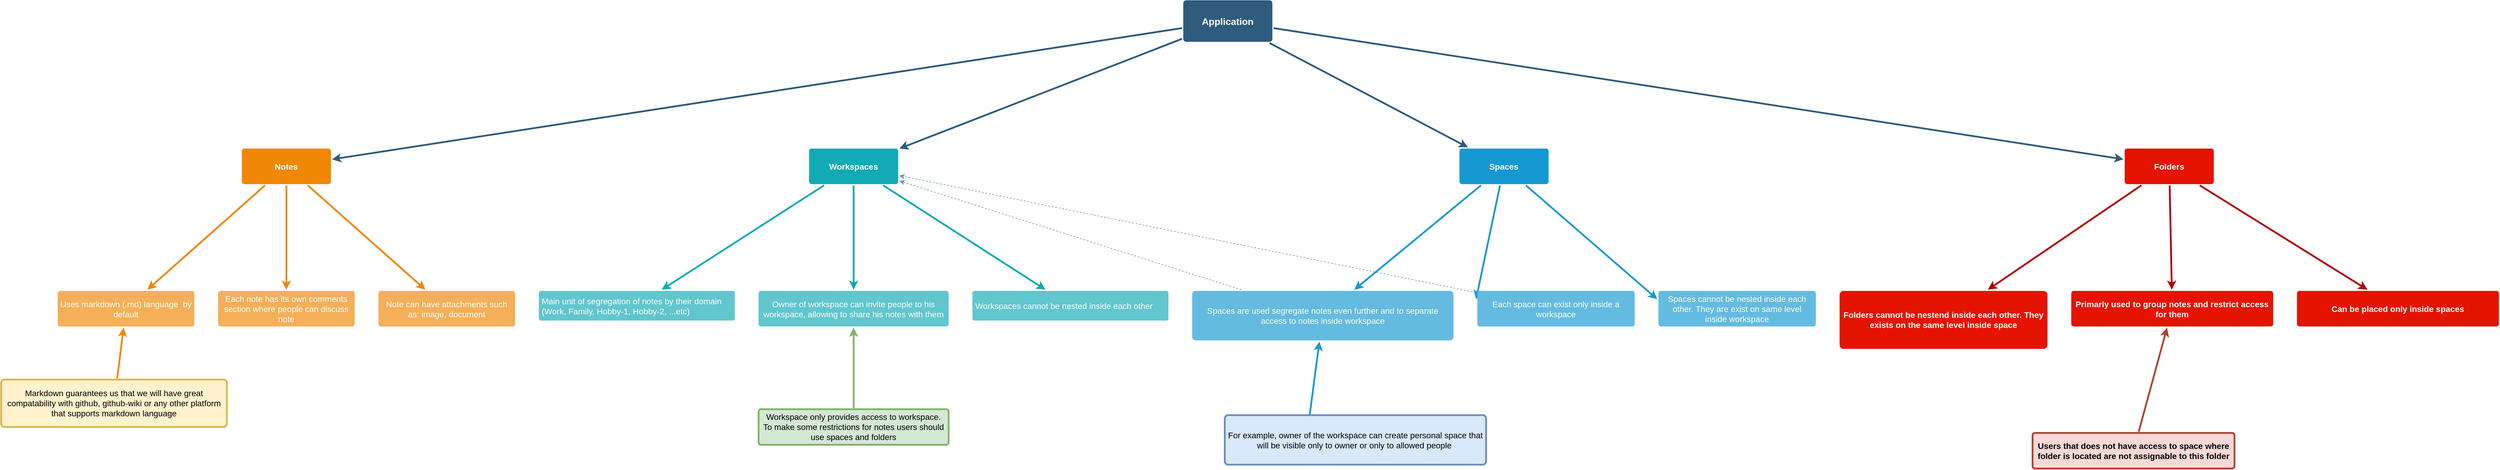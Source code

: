 <mxfile version="20.2.5" type="github">
  <diagram id="6a731a19-8d31-9384-78a2-239565b7b9f0" name="Page-1">
    <mxGraphModel dx="3926" dy="2234" grid="1" gridSize="10" guides="1" tooltips="1" connect="1" arrows="1" fold="1" page="1" pageScale="1" pageWidth="1169" pageHeight="827" background="none" math="0" shadow="0">
      <root>
        <mxCell id="0" />
        <mxCell id="1" parent="0" />
        <mxCell id="1745" value="" style="edgeStyle=none;rounded=0;jumpStyle=none;html=1;shadow=0;labelBackgroundColor=none;startArrow=none;startFill=0;endArrow=classic;endFill=1;jettySize=auto;orthogonalLoop=1;strokeColor=#2F5B7C;strokeWidth=3;fontFamily=Helvetica;fontSize=16;fontColor=#23445D;spacing=5;" parent="1" source="1749" target="1764" edge="1">
          <mxGeometry relative="1" as="geometry" />
        </mxCell>
        <mxCell id="1746" value="" style="edgeStyle=none;rounded=0;jumpStyle=none;html=1;shadow=0;labelBackgroundColor=none;startArrow=none;startFill=0;endArrow=classic;endFill=1;jettySize=auto;orthogonalLoop=1;strokeColor=#2F5B7C;strokeWidth=3;fontFamily=Helvetica;fontSize=16;fontColor=#23445D;spacing=5;" parent="1" source="1749" target="1771" edge="1">
          <mxGeometry relative="1" as="geometry" />
        </mxCell>
        <mxCell id="1747" value="" style="edgeStyle=none;rounded=0;jumpStyle=none;html=1;shadow=0;labelBackgroundColor=none;startArrow=none;startFill=0;endArrow=classic;endFill=1;jettySize=auto;orthogonalLoop=1;strokeColor=#2F5B7C;strokeWidth=3;fontFamily=Helvetica;fontSize=16;fontColor=#23445D;spacing=5;" parent="1" source="1749" target="1760" edge="1">
          <mxGeometry relative="1" as="geometry" />
        </mxCell>
        <mxCell id="1749" value="Application" style="rounded=1;whiteSpace=wrap;html=1;shadow=0;labelBackgroundColor=none;strokeColor=none;strokeWidth=3;fillColor=#2F5B7C;fontFamily=Helvetica;fontSize=16;fontColor=#FFFFFF;align=center;fontStyle=1;spacing=5;arcSize=7;perimeterSpacing=2;" parent="1" vertex="1">
          <mxGeometry x="2740.163" y="380.5" width="150" height="70" as="geometry" />
        </mxCell>
        <mxCell id="1758" value="" style="edgeStyle=none;rounded=0;jumpStyle=none;html=1;shadow=0;labelBackgroundColor=none;startArrow=none;startFill=0;endArrow=classic;endFill=1;jettySize=auto;orthogonalLoop=1;strokeColor=#1699D3;strokeWidth=3;fontFamily=Helvetica;fontSize=14;fontColor=#FFFFFF;spacing=5;" parent="1" source="1760" target="1762" edge="1">
          <mxGeometry relative="1" as="geometry" />
        </mxCell>
        <mxCell id="1759" value="" style="edgeStyle=none;rounded=0;jumpStyle=none;html=1;shadow=0;labelBackgroundColor=none;startArrow=none;startFill=0;endArrow=classic;endFill=1;jettySize=auto;orthogonalLoop=1;strokeColor=#1699D3;strokeWidth=3;fontFamily=Helvetica;fontSize=14;fontColor=#FFFFFF;spacing=5;entryX=0;entryY=0.25;entryDx=0;entryDy=0;" parent="1" source="1760" target="1761" edge="1">
          <mxGeometry relative="1" as="geometry" />
        </mxCell>
        <mxCell id="1760" value="Spaces" style="rounded=1;whiteSpace=wrap;html=1;shadow=0;labelBackgroundColor=none;strokeColor=none;strokeWidth=3;fillColor=#1699d3;fontFamily=Helvetica;fontSize=14;fontColor=#FFFFFF;align=center;spacing=5;fontStyle=1;arcSize=7;perimeterSpacing=2;" parent="1" vertex="1">
          <mxGeometry x="3205.163" y="630.5" width="150" height="60" as="geometry" />
        </mxCell>
        <mxCell id="mTL4OzwZciO8kVLIhES3-1783" style="rounded=0;orthogonalLoop=1;jettySize=auto;html=1;fillColor=#dae8fc;strokeColor=#6c8ebf;dashed=1;" parent="1" source="1761" target="1771" edge="1">
          <mxGeometry relative="1" as="geometry" />
        </mxCell>
        <mxCell id="1761" value="Each space can exist only inside a workspace" style="rounded=1;whiteSpace=wrap;html=1;shadow=0;labelBackgroundColor=none;strokeColor=none;strokeWidth=3;fillColor=#64bbe2;fontFamily=Helvetica;fontSize=14;fontColor=#FFFFFF;align=center;spacing=5;arcSize=7;perimeterSpacing=2;" parent="1" vertex="1">
          <mxGeometry x="3235.163" y="870.5" width="265" height="60" as="geometry" />
        </mxCell>
        <mxCell id="1762" value="Spaces are used segregate notes even further and to separate access to notes inside workspace" style="rounded=1;whiteSpace=wrap;html=1;shadow=0;labelBackgroundColor=none;strokeColor=none;strokeWidth=3;fillColor=#64bbe2;fontFamily=Helvetica;fontSize=14;fontColor=#FFFFFF;align=center;spacing=5;arcSize=7;perimeterSpacing=2;" parent="1" vertex="1">
          <mxGeometry x="2755.163" y="870.5" width="440" height="83.5" as="geometry" />
        </mxCell>
        <mxCell id="1764" value="Notes" style="rounded=1;whiteSpace=wrap;html=1;shadow=0;labelBackgroundColor=none;strokeColor=none;strokeWidth=3;fillColor=#F08705;fontFamily=Helvetica;fontSize=14;fontColor=#FFFFFF;align=center;spacing=5;fontStyle=1;arcSize=7;perimeterSpacing=2;" parent="1" vertex="1">
          <mxGeometry x="1155.163" y="630.5" width="150" height="60" as="geometry" />
        </mxCell>
        <mxCell id="1771" value="Workspaces" style="rounded=1;whiteSpace=wrap;html=1;shadow=0;labelBackgroundColor=none;strokeColor=none;strokeWidth=3;fillColor=#12aab5;fontFamily=Helvetica;fontSize=14;fontColor=#FFFFFF;align=center;spacing=5;fontStyle=1;arcSize=7;perimeterSpacing=2;" parent="1" vertex="1">
          <mxGeometry x="2110.163" y="630.5" width="150" height="60" as="geometry" />
        </mxCell>
        <mxCell id="1776" value="Main unit of segregation of notes by their domain (Work, Family, Hobby-1, Hobby-2, ...etc)" style="rounded=1;whiteSpace=wrap;html=1;shadow=0;labelBackgroundColor=none;strokeColor=none;strokeWidth=3;fillColor=#61c6ce;fontFamily=Helvetica;fontSize=14;fontColor=#FFFFFF;align=left;spacing=5;fontStyle=0;arcSize=7;perimeterSpacing=2;" parent="1" vertex="1">
          <mxGeometry x="1655.163" y="870.5" width="330" height="50" as="geometry" />
        </mxCell>
        <mxCell id="1777" value="" style="edgeStyle=none;rounded=1;jumpStyle=none;html=1;shadow=0;labelBackgroundColor=none;startArrow=none;startFill=0;jettySize=auto;orthogonalLoop=1;strokeColor=#12AAB5;strokeWidth=3;fontFamily=Helvetica;fontSize=14;fontColor=#FFFFFF;spacing=5;fontStyle=1;fillColor=#b0e3e6;" parent="1" source="1771" target="1776" edge="1">
          <mxGeometry relative="1" as="geometry" />
        </mxCell>
        <mxCell id="1778" value="Owner of workspace can invite people to his workspace, allowing to share his notes with them" style="rounded=1;whiteSpace=wrap;html=1;shadow=0;labelBackgroundColor=none;strokeColor=none;strokeWidth=3;fillColor=#61c6ce;fontFamily=Helvetica;fontSize=14;fontColor=#FFFFFF;align=center;spacing=5;fontStyle=0;arcSize=7;perimeterSpacing=2;" parent="1" vertex="1">
          <mxGeometry x="2025.163" y="870.5" width="320" height="60" as="geometry" />
        </mxCell>
        <mxCell id="1779" value="" style="edgeStyle=none;rounded=1;jumpStyle=none;html=1;shadow=0;labelBackgroundColor=none;startArrow=none;startFill=0;jettySize=auto;orthogonalLoop=1;strokeColor=#12AAB5;strokeWidth=3;fontFamily=Helvetica;fontSize=14;fontColor=#FFFFFF;spacing=5;fontStyle=1;fillColor=#b0e3e6;" parent="1" source="1771" target="1778" edge="1">
          <mxGeometry relative="1" as="geometry" />
        </mxCell>
        <mxCell id="mTL4OzwZciO8kVLIhES3-1779" value="Uses markdown (.md) language&amp;nbsp; by default" style="rounded=1;whiteSpace=wrap;html=1;shadow=0;labelBackgroundColor=none;strokeColor=none;strokeWidth=3;fillColor=#f5af58;fontFamily=Helvetica;fontSize=14;fontColor=#FFFFFF;align=center;spacing=5;arcSize=7;perimeterSpacing=2;" parent="1" vertex="1">
          <mxGeometry x="845.163" y="870.5" width="230" height="60" as="geometry" />
        </mxCell>
        <mxCell id="mTL4OzwZciO8kVLIhES3-1780" value="" style="edgeStyle=none;rounded=0;jumpStyle=none;html=1;shadow=0;labelBackgroundColor=none;startArrow=none;startFill=0;endArrow=classic;endFill=1;jettySize=auto;orthogonalLoop=1;strokeColor=#F08705;strokeWidth=3;fontFamily=Helvetica;fontSize=14;fontColor=#FFFFFF;spacing=5;" parent="1" source="1764" target="mTL4OzwZciO8kVLIhES3-1779" edge="1">
          <mxGeometry relative="1" as="geometry">
            <mxPoint x="668.662" y="852.5" as="sourcePoint" />
          </mxGeometry>
        </mxCell>
        <mxCell id="mTL4OzwZciO8kVLIhES3-1785" style="rounded=0;orthogonalLoop=1;jettySize=auto;html=1;fillColor=#dae8fc;strokeColor=#6c8ebf;dashed=1;" parent="1" source="1762" target="1771" edge="1">
          <mxGeometry relative="1" as="geometry">
            <mxPoint x="1052.913" y="708" as="sourcePoint" />
            <mxPoint x="899.587" y="457.5" as="targetPoint" />
          </mxGeometry>
        </mxCell>
        <mxCell id="mTL4OzwZciO8kVLIhES3-1786" value="" style="edgeStyle=none;rounded=0;jumpStyle=none;html=1;shadow=0;labelBackgroundColor=none;startArrow=none;startFill=0;endArrow=classic;endFill=1;jettySize=auto;orthogonalLoop=1;strokeColor=#1699D3;strokeWidth=3;fontFamily=Helvetica;fontSize=14;fontColor=#FFFFFF;spacing=5;exitX=0.326;exitY=0.039;exitDx=0;exitDy=0;exitPerimeter=0;" parent="1" source="mTL4OzwZciO8kVLIhES3-1787" target="1762" edge="1">
          <mxGeometry relative="1" as="geometry">
            <mxPoint x="1780" y="1010" as="sourcePoint" />
          </mxGeometry>
        </mxCell>
        <mxCell id="mTL4OzwZciO8kVLIhES3-1787" value="For example, owner of the workspace can create personal space that will be visible only to owner or only to allowed people&amp;nbsp;" style="rounded=1;whiteSpace=wrap;html=1;shadow=0;labelBackgroundColor=none;strokeWidth=3;fontFamily=Helvetica;fontSize=14;align=center;spacing=5;arcSize=7;perimeterSpacing=2;fillColor=#dae8fc;strokeColor=#6c8ebf;" parent="1" vertex="1">
          <mxGeometry x="2809.996" y="1080" width="440" height="83.5" as="geometry" />
        </mxCell>
        <mxCell id="mTL4OzwZciO8kVLIhES3-1788" value="Markdown guarantees us that we will have great compatability with github, github-wiki or any other platform that supports markdown language" style="rounded=1;whiteSpace=wrap;html=1;shadow=0;labelBackgroundColor=none;strokeColor=#d6b656;strokeWidth=3;fillColor=#fff2cc;fontFamily=Helvetica;fontSize=14;align=center;spacing=5;arcSize=7;perimeterSpacing=2;" parent="1" vertex="1">
          <mxGeometry x="750.001" y="1020" width="380" height="80" as="geometry" />
        </mxCell>
        <mxCell id="mTL4OzwZciO8kVLIhES3-1789" value="" style="edgeStyle=none;rounded=0;jumpStyle=none;html=1;shadow=0;labelBackgroundColor=none;startArrow=none;startFill=0;endArrow=classic;endFill=1;jettySize=auto;orthogonalLoop=1;strokeColor=#F08705;strokeWidth=3;fontFamily=Helvetica;fontSize=14;fontColor=#FFFFFF;spacing=5;" parent="1" source="mTL4OzwZciO8kVLIhES3-1788" target="mTL4OzwZciO8kVLIhES3-1779" edge="1">
          <mxGeometry relative="1" as="geometry">
            <mxPoint x="690" y="1020" as="sourcePoint" />
            <mxPoint x="830" y="1020" as="targetPoint" />
          </mxGeometry>
        </mxCell>
        <mxCell id="mTL4OzwZciO8kVLIhES3-1796" value="Each note has its own comments section where people can discuss note" style="rounded=1;whiteSpace=wrap;html=1;shadow=0;labelBackgroundColor=none;strokeColor=none;strokeWidth=3;fillColor=#f5af58;fontFamily=Helvetica;fontSize=14;fontColor=#FFFFFF;align=center;spacing=5;arcSize=7;perimeterSpacing=2;" parent="1" vertex="1">
          <mxGeometry x="1115.163" y="870.5" width="230" height="60" as="geometry" />
        </mxCell>
        <mxCell id="mTL4OzwZciO8kVLIhES3-1797" value="" style="edgeStyle=none;rounded=0;jumpStyle=none;html=1;shadow=0;labelBackgroundColor=none;startArrow=none;startFill=0;endArrow=classic;endFill=1;jettySize=auto;orthogonalLoop=1;strokeColor=#F08705;strokeWidth=3;fontFamily=Helvetica;fontSize=14;fontColor=#FFFFFF;spacing=5;" parent="1" source="1764" target="mTL4OzwZciO8kVLIhES3-1796" edge="1">
          <mxGeometry relative="1" as="geometry">
            <mxPoint x="955.514" y="690" as="sourcePoint" />
          </mxGeometry>
        </mxCell>
        <mxCell id="mTL4OzwZciO8kVLIhES3-1811" value="Workspace only provides access to workspace. To make some restrictions for notes users should use spaces and folders" style="rounded=1;whiteSpace=wrap;html=1;shadow=0;labelBackgroundColor=none;strokeColor=#82b366;strokeWidth=3;fillColor=#d5e8d4;fontFamily=Helvetica;fontSize=14;align=center;spacing=5;fontStyle=0;arcSize=7;perimeterSpacing=2;" parent="1" vertex="1">
          <mxGeometry x="2025.163" y="1070" width="320" height="60" as="geometry" />
        </mxCell>
        <mxCell id="mTL4OzwZciO8kVLIhES3-1812" value="" style="edgeStyle=none;rounded=1;jumpStyle=none;html=1;shadow=0;labelBackgroundColor=none;startArrow=none;startFill=0;jettySize=auto;orthogonalLoop=1;strokeColor=#82b366;strokeWidth=3;fontFamily=Helvetica;fontSize=14;fontColor=#FFFFFF;spacing=5;fontStyle=1;fillColor=#d5e8d4;" parent="1" source="mTL4OzwZciO8kVLIhES3-1811" target="1778" edge="1">
          <mxGeometry relative="1" as="geometry">
            <mxPoint x="1370.002" y="1010.5" as="sourcePoint" />
            <mxPoint x="1400" y="1090" as="targetPoint" />
          </mxGeometry>
        </mxCell>
        <mxCell id="mTL4OzwZciO8kVLIhES3-1813" value="Folders" style="rounded=1;whiteSpace=wrap;html=1;shadow=0;labelBackgroundColor=none;strokeColor=none;strokeWidth=3;fillColor=#e51400;fontFamily=Helvetica;fontSize=14;align=center;spacing=5;fontStyle=1;arcSize=7;perimeterSpacing=2;fontColor=#ffffff;" parent="1" vertex="1">
          <mxGeometry x="4325.163" y="630.5" width="150" height="60" as="geometry" />
        </mxCell>
        <mxCell id="mTL4OzwZciO8kVLIhES3-1814" value="" style="edgeStyle=none;rounded=0;jumpStyle=none;html=1;shadow=0;labelBackgroundColor=none;startArrow=none;startFill=0;endArrow=classic;endFill=1;jettySize=auto;orthogonalLoop=1;strokeColor=#B20000;strokeWidth=3;fontFamily=Helvetica;fontSize=14;fontColor=#FFFFFF;spacing=5;fillColor=#e51400;" parent="1" source="mTL4OzwZciO8kVLIhES3-1813" target="mTL4OzwZciO8kVLIhES3-1815" edge="1">
          <mxGeometry relative="1" as="geometry">
            <mxPoint x="320" y="550" as="sourcePoint" />
            <mxPoint x="250" y="720" as="targetPoint" />
          </mxGeometry>
        </mxCell>
        <mxCell id="mTL4OzwZciO8kVLIhES3-1815" value="Folders cannot be nestend inside each other. They exists on the same level inside space" style="rounded=1;whiteSpace=wrap;html=1;shadow=0;labelBackgroundColor=none;strokeColor=none;strokeWidth=3;fillColor=#e51400;fontFamily=Helvetica;fontSize=14;align=center;spacing=5;fontStyle=1;arcSize=7;perimeterSpacing=2;fontColor=#ffffff;" parent="1" vertex="1">
          <mxGeometry x="3845.163" y="870.5" width="350" height="97.75" as="geometry" />
        </mxCell>
        <mxCell id="mTL4OzwZciO8kVLIhES3-1816" value="" style="edgeStyle=none;rounded=0;jumpStyle=none;html=1;shadow=0;labelBackgroundColor=none;startArrow=none;startFill=0;endArrow=classic;endFill=1;jettySize=auto;orthogonalLoop=1;strokeColor=#B20000;strokeWidth=3;fontFamily=Helvetica;fontSize=14;fontColor=#FFFFFF;spacing=5;fillColor=#e51400;" parent="1" source="mTL4OzwZciO8kVLIhES3-1813" target="mTL4OzwZciO8kVLIhES3-1817" edge="1">
          <mxGeometry relative="1" as="geometry">
            <mxPoint x="452.369" y="600" as="sourcePoint" />
            <mxPoint x="430" y="788" as="targetPoint" />
          </mxGeometry>
        </mxCell>
        <mxCell id="mTL4OzwZciO8kVLIhES3-1817" value="Primarly used to group notes and restrict access for them" style="rounded=1;whiteSpace=wrap;html=1;shadow=0;labelBackgroundColor=none;strokeColor=none;strokeWidth=3;fillColor=#e51400;fontFamily=Helvetica;fontSize=14;align=center;spacing=5;fontStyle=1;arcSize=7;perimeterSpacing=2;fontColor=#ffffff;" parent="1" vertex="1">
          <mxGeometry x="4235.163" y="870.5" width="340" height="60" as="geometry" />
        </mxCell>
        <mxCell id="mTL4OzwZciO8kVLIhES3-1818" value="" style="edgeStyle=none;rounded=0;jumpStyle=none;html=1;shadow=0;labelBackgroundColor=none;startArrow=none;startFill=0;endArrow=classic;endFill=1;jettySize=auto;orthogonalLoop=1;strokeColor=#2F5B7C;strokeWidth=3;fontFamily=Helvetica;fontSize=16;fontColor=#23445D;spacing=5;" parent="1" source="1749" target="mTL4OzwZciO8kVLIhES3-1813" edge="1">
          <mxGeometry relative="1" as="geometry">
            <mxPoint x="1310.663" y="454.328" as="sourcePoint" />
            <mxPoint x="703.413" y="681.672" as="targetPoint" />
          </mxGeometry>
        </mxCell>
        <mxCell id="mTL4OzwZciO8kVLIhES3-1819" value="Users that does not have access to space where folder is located are not assignable to this folder" style="rounded=1;whiteSpace=wrap;html=1;shadow=0;labelBackgroundColor=none;strokeColor=#ae4132;strokeWidth=3;fillColor=#fad9d5;fontFamily=Helvetica;fontSize=14;align=center;spacing=5;fontStyle=1;arcSize=7;perimeterSpacing=2;" parent="1" vertex="1">
          <mxGeometry x="4170.003" y="1110" width="340" height="60" as="geometry" />
        </mxCell>
        <mxCell id="mTL4OzwZciO8kVLIhES3-1820" value="" style="edgeStyle=none;rounded=0;jumpStyle=none;html=1;shadow=0;labelBackgroundColor=none;startArrow=none;startFill=0;endArrow=classic;endFill=1;jettySize=auto;orthogonalLoop=1;strokeColor=#ae4132;strokeWidth=3;fontFamily=Helvetica;fontSize=14;fontColor=#FFFFFF;spacing=5;fillColor=#fad9d5;" parent="1" source="mTL4OzwZciO8kVLIhES3-1819" target="mTL4OzwZciO8kVLIhES3-1817" edge="1">
          <mxGeometry relative="1" as="geometry">
            <mxPoint x="3975.949" y="742.5" as="sourcePoint" />
            <mxPoint x="4099.378" y="958.5" as="targetPoint" />
          </mxGeometry>
        </mxCell>
        <mxCell id="mTL4OzwZciO8kVLIhES3-1825" value="" style="edgeStyle=none;rounded=0;jumpStyle=none;html=1;shadow=0;labelBackgroundColor=none;startArrow=none;startFill=0;endArrow=classic;endFill=1;jettySize=auto;orthogonalLoop=1;strokeColor=#1699D3;strokeWidth=3;fontFamily=Helvetica;fontSize=14;fontColor=#FFFFFF;spacing=5;entryX=0;entryY=0.25;entryDx=0;entryDy=0;" parent="1" source="1760" target="mTL4OzwZciO8kVLIhES3-1826" edge="1">
          <mxGeometry relative="1" as="geometry">
            <mxPoint x="3300.001" y="610" as="sourcePoint" />
          </mxGeometry>
        </mxCell>
        <mxCell id="mTL4OzwZciO8kVLIhES3-1826" value="Spaces cannot be nested inside each other. They are exist on same level inside workspace" style="rounded=1;whiteSpace=wrap;html=1;shadow=0;labelBackgroundColor=none;strokeColor=none;strokeWidth=3;fillColor=#64bbe2;fontFamily=Helvetica;fontSize=14;fontColor=#FFFFFF;align=center;spacing=5;arcSize=7;perimeterSpacing=2;" parent="1" vertex="1">
          <mxGeometry x="3540.163" y="870.5" width="265" height="60" as="geometry" />
        </mxCell>
        <mxCell id="mTL4OzwZciO8kVLIhES3-1827" value="" style="edgeStyle=none;rounded=0;jumpStyle=none;html=1;shadow=0;labelBackgroundColor=none;startArrow=none;startFill=0;endArrow=classic;endFill=1;jettySize=auto;orthogonalLoop=1;strokeColor=#B20000;strokeWidth=3;fontFamily=Helvetica;fontSize=14;fontColor=#FFFFFF;spacing=5;fillColor=#e51400;" parent="1" source="mTL4OzwZciO8kVLIhES3-1813" target="mTL4OzwZciO8kVLIhES3-1828" edge="1">
          <mxGeometry relative="1" as="geometry">
            <mxPoint x="4064.2" y="590" as="sourcePoint" />
            <mxPoint x="505.8" y="645.5" as="targetPoint" />
          </mxGeometry>
        </mxCell>
        <mxCell id="mTL4OzwZciO8kVLIhES3-1828" value="Can be placed only inside spaces" style="rounded=1;whiteSpace=wrap;html=1;shadow=0;labelBackgroundColor=none;strokeColor=none;strokeWidth=3;fillColor=#e51400;fontFamily=Helvetica;fontSize=14;align=center;spacing=5;fontStyle=1;arcSize=7;perimeterSpacing=2;fontColor=#ffffff;" parent="1" vertex="1">
          <mxGeometry x="4615.163" y="870.5" width="340" height="60" as="geometry" />
        </mxCell>
        <mxCell id="mTL4OzwZciO8kVLIhES3-1830" value="Note can have attachments such as: image, document" style="rounded=1;whiteSpace=wrap;html=1;shadow=0;labelBackgroundColor=none;strokeColor=none;strokeWidth=3;fillColor=#f5af58;fontFamily=Helvetica;fontSize=14;fontColor=#FFFFFF;align=center;spacing=5;arcSize=7;perimeterSpacing=2;" parent="1" vertex="1">
          <mxGeometry x="1385.163" y="870.5" width="230" height="60" as="geometry" />
        </mxCell>
        <mxCell id="mTL4OzwZciO8kVLIhES3-1831" value="" style="edgeStyle=none;rounded=0;jumpStyle=none;html=1;shadow=0;labelBackgroundColor=none;startArrow=none;startFill=0;endArrow=classic;endFill=1;jettySize=auto;orthogonalLoop=1;strokeColor=#F08705;strokeWidth=3;fontFamily=Helvetica;fontSize=14;fontColor=#FFFFFF;spacing=5;" parent="1" source="1764" target="mTL4OzwZciO8kVLIhES3-1830" edge="1">
          <mxGeometry relative="1" as="geometry">
            <mxPoint x="1670.619" y="823.25" as="sourcePoint" />
          </mxGeometry>
        </mxCell>
        <mxCell id="mTL4OzwZciO8kVLIhES3-1832" value="Workspaces cannot be nested inside each other" style="rounded=1;whiteSpace=wrap;html=1;shadow=0;labelBackgroundColor=none;strokeColor=none;strokeWidth=3;fillColor=#61c6ce;fontFamily=Helvetica;fontSize=14;fontColor=#FFFFFF;align=left;spacing=5;fontStyle=0;arcSize=7;perimeterSpacing=2;" parent="1" vertex="1">
          <mxGeometry x="2385.163" y="870.5" width="330" height="50" as="geometry" />
        </mxCell>
        <mxCell id="mTL4OzwZciO8kVLIhES3-1833" value="" style="edgeStyle=none;rounded=1;jumpStyle=none;html=1;shadow=0;labelBackgroundColor=none;startArrow=none;startFill=0;jettySize=auto;orthogonalLoop=1;strokeColor=#12AAB5;strokeWidth=3;fontFamily=Helvetica;fontSize=14;fontColor=#FFFFFF;spacing=5;fontStyle=1;fillColor=#b0e3e6;" parent="1" source="1771" target="mTL4OzwZciO8kVLIhES3-1832" edge="1">
          <mxGeometry relative="1" as="geometry">
            <mxPoint x="1911.415" y="760.25" as="sourcePoint" />
          </mxGeometry>
        </mxCell>
      </root>
    </mxGraphModel>
  </diagram>
</mxfile>
